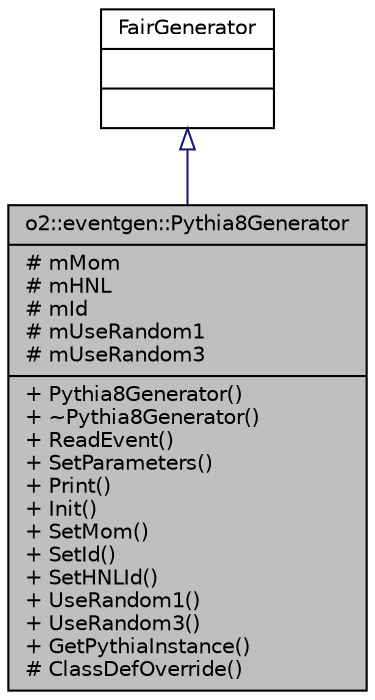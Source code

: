digraph "o2::eventgen::Pythia8Generator"
{
 // INTERACTIVE_SVG=YES
  bgcolor="transparent";
  edge [fontname="Helvetica",fontsize="10",labelfontname="Helvetica",labelfontsize="10"];
  node [fontname="Helvetica",fontsize="10",shape=record];
  Node1 [label="{o2::eventgen::Pythia8Generator\n|# mMom\l# mHNL\l# mId\l# mUseRandom1\l# mUseRandom3\l|+ Pythia8Generator()\l+ ~Pythia8Generator()\l+ ReadEvent()\l+ SetParameters()\l+ Print()\l+ Init()\l+ SetMom()\l+ SetId()\l+ SetHNLId()\l+ UseRandom1()\l+ UseRandom3()\l+ GetPythiaInstance()\l# ClassDefOverride()\l}",height=0.2,width=0.4,color="black", fillcolor="grey75", style="filled", fontcolor="black"];
  Node2 -> Node1 [dir="back",color="midnightblue",fontsize="10",style="solid",arrowtail="onormal",fontname="Helvetica"];
  Node2 [label="{FairGenerator\n||}",height=0.2,width=0.4,color="black",URL="$df/d40/classFairGenerator.html"];
}
